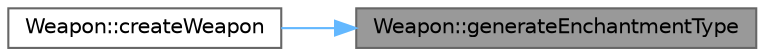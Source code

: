 digraph "Weapon::generateEnchantmentType"
{
 // LATEX_PDF_SIZE
  bgcolor="transparent";
  edge [fontname=Helvetica,fontsize=10,labelfontname=Helvetica,labelfontsize=10];
  node [fontname=Helvetica,fontsize=10,shape=box,height=0.2,width=0.4];
  rankdir="RL";
  Node1 [id="Node000001",label="Weapon::generateEnchantmentType",height=0.2,width=0.4,color="gray40", fillcolor="grey60", style="filled", fontcolor="black",tooltip="Method to generate a random enchantment type for the Weapon object."];
  Node1 -> Node2 [id="edge1_Node000001_Node000002",dir="back",color="steelblue1",style="solid",tooltip=" "];
  Node2 [id="Node000002",label="Weapon::createWeapon",height=0.2,width=0.4,color="grey40", fillcolor="white", style="filled",URL="$class_weapon.html#ab475ab23b6ca2f0fd75075043c051c10",tooltip="Method to create a Weapon object with random attributes."];
}

